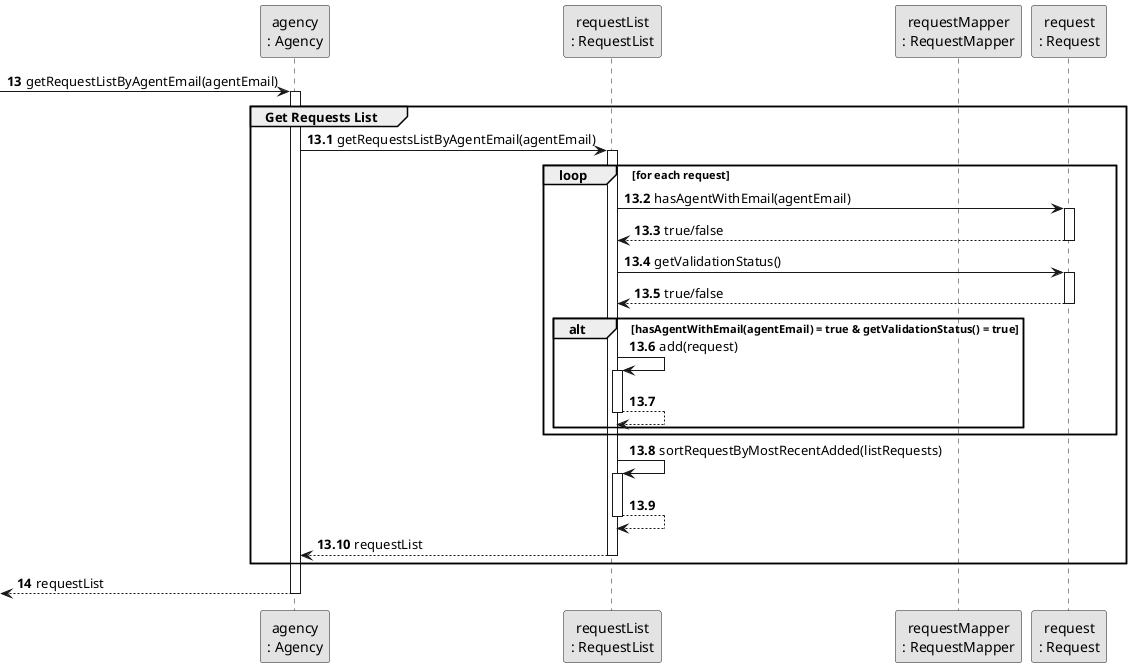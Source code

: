 @startuml
skinparam monochrome true
skinparam packageStyle rectangle
skinparam shadowing false



participant "agency\n: Agency" as AGENCY
participant "requestList\n: RequestList" as ReqList
participant "requestMapper\n: RequestMapper" as ReqMapper
participant "request\n: Request" as REQUEST

autonumber 13
    -> AGENCY: getRequestListByAgentEmail(agentEmail)
    activate AGENCY

group Get Requests List
autonumber 13.1

        AGENCY -> ReqList : getRequestsListByAgentEmail(agentEmail)
        activate ReqList

        loop for each request
         ReqList -> REQUEST : hasAgentWithEmail(agentEmail)
         activate REQUEST

         REQUEST --> ReqList : true/false
         deactivate REQUEST

         ReqList -> REQUEST : getValidationStatus()
          activate REQUEST

          REQUEST --> ReqList : true/false
          deactivate REQUEST

             alt hasAgentWithEmail(agentEmail) = true & getValidationStatus() = true
             ReqList -> ReqList : add(request)
             activate ReqList

             ReqList --> ReqList :
             deactivate ReqList
             end

         end

         ReqList -> ReqList : sortRequestByMostRecentAdded(listRequests)
         activate ReqList

         ReqList --> ReqList :
         deactivate ReqList

         ReqList --> AGENCY : requestList
         deactivate ReqList


end group
autonumber 14
     <-- AGENCY: requestList
     deactivate AGENCY

@enduml